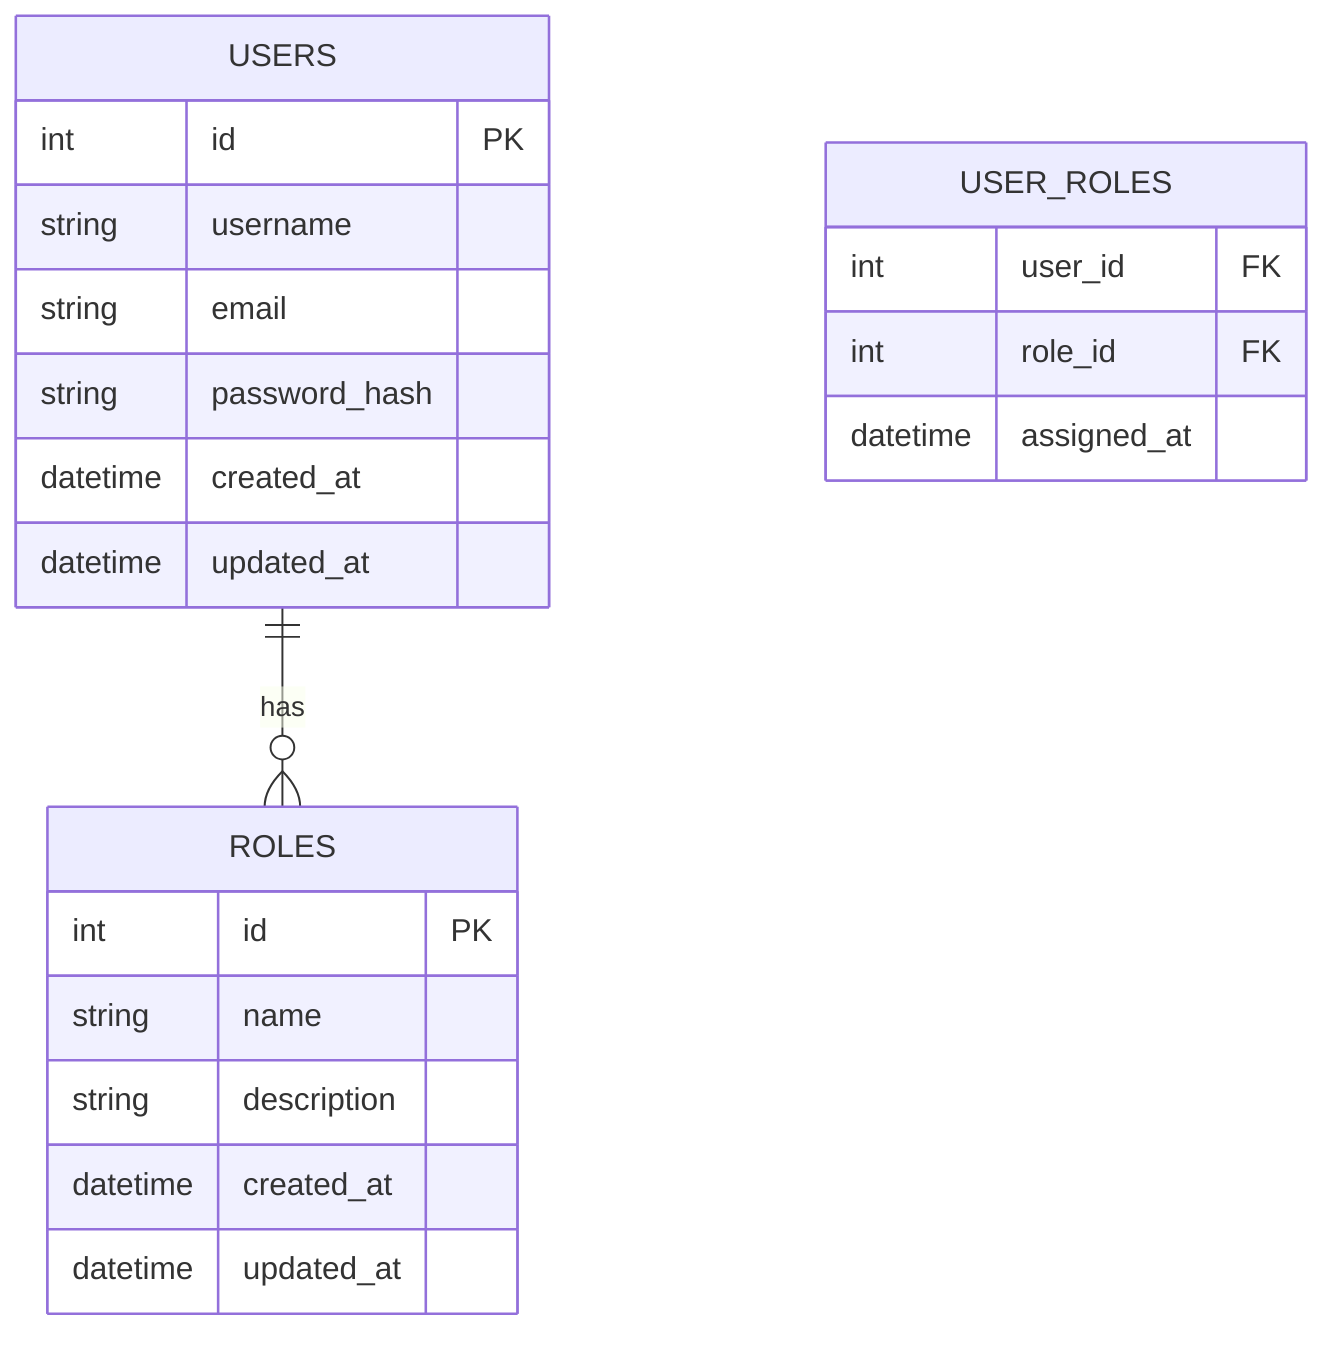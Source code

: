 erDiagram
    USERS ||--o{ ROLES : "has"
    USERS {
        int id PK
        string username
        string email
        string password_hash
        datetime created_at
        datetime updated_at
    }
    ROLES {
        int id PK
        string name
        string description
        datetime created_at
        datetime updated_at
    }
    USER_ROLES {
        int user_id FK
        int role_id FK
        datetime assigned_at
    }